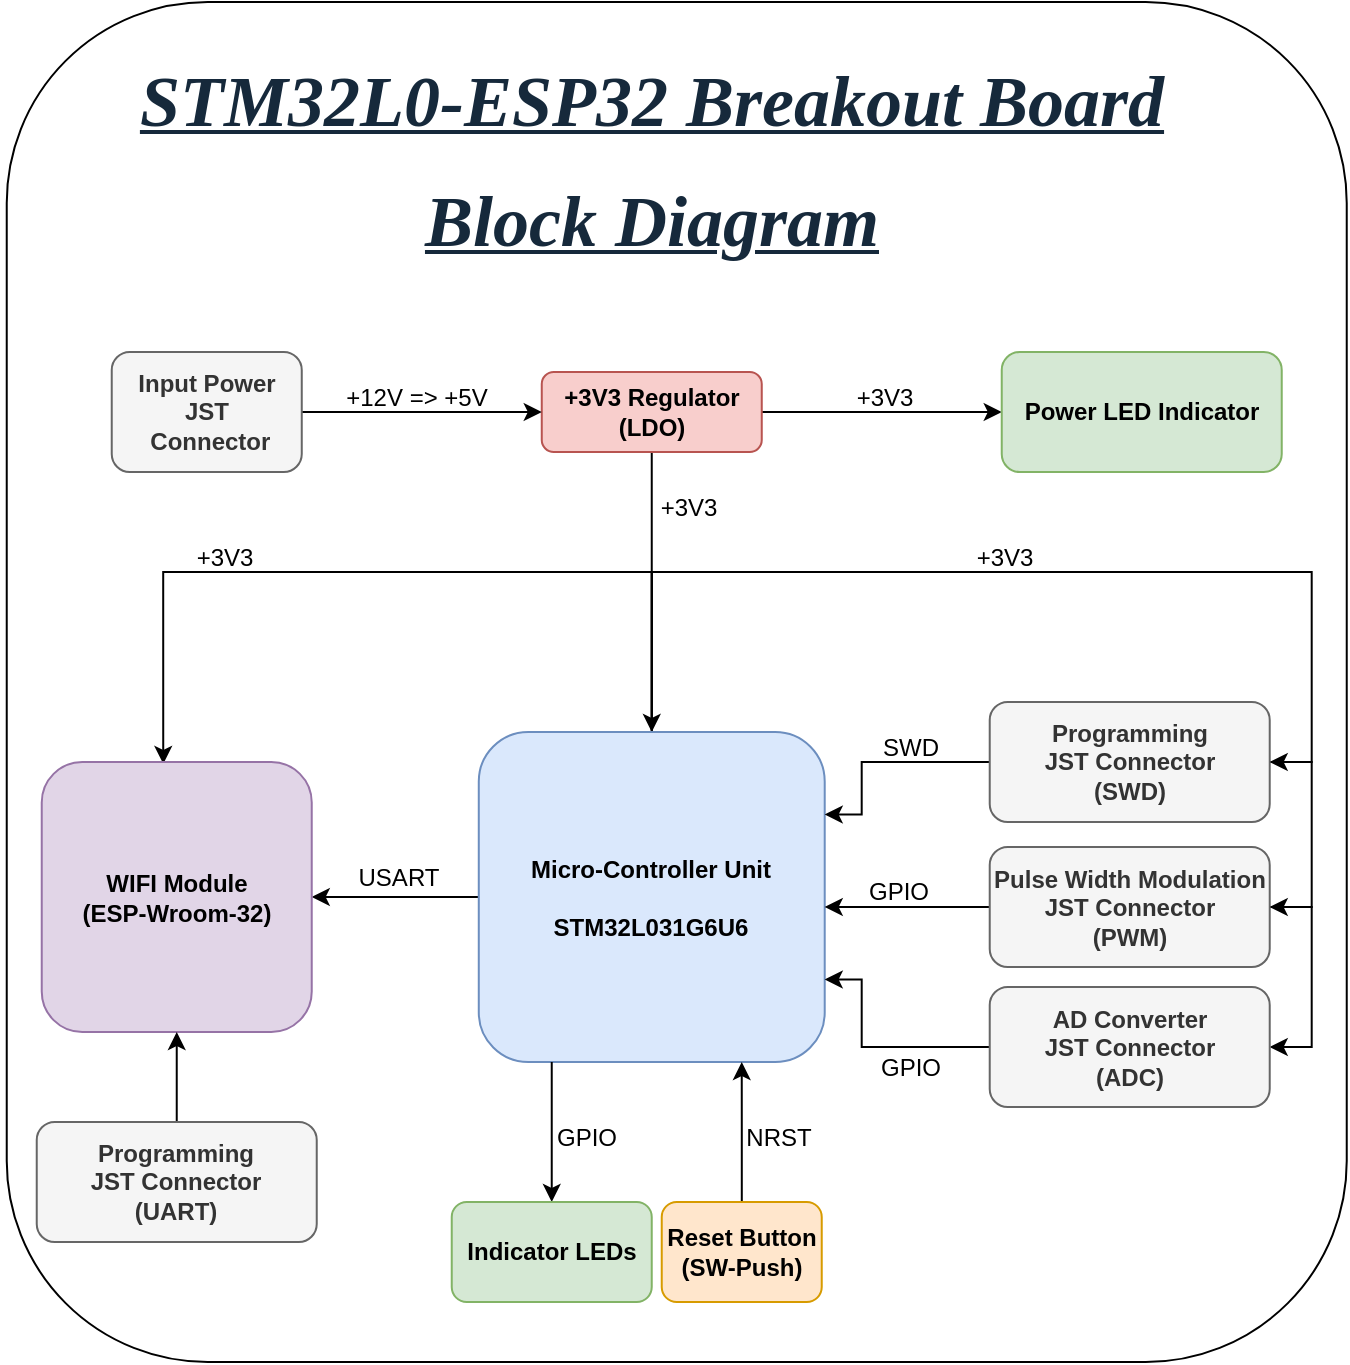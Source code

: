 <mxfile version="20.7.3" type="device"><diagram id="jePrRSGsbTSP0ud69ZDX" name="Page-1"><mxGraphModel dx="1836" dy="1000" grid="1" gridSize="5" guides="1" tooltips="1" connect="1" arrows="1" fold="1" page="1" pageScale="1" pageWidth="850" pageHeight="1100" math="0" shadow="0"><root><mxCell id="0"/><mxCell id="1" parent="0"/><mxCell id="wh9WOuNbaOZB7lx0F8WK-84" value="" style="rounded=1;labelBackgroundColor=none;html=1;whiteSpace=wrap;fontColor=default;strokeColor=default;" parent="1" vertex="1"><mxGeometry x="63.37" y="200" width="670" height="680" as="geometry"/></mxCell><mxCell id="wh9WOuNbaOZB7lx0F8WK-42" style="edgeStyle=orthogonalEdgeStyle;rounded=0;orthogonalLoop=1;jettySize=auto;html=1;entryX=0;entryY=0.5;entryDx=0;entryDy=0;" parent="1" source="wh9WOuNbaOZB7lx0F8WK-1" target="wh9WOuNbaOZB7lx0F8WK-39" edge="1"><mxGeometry relative="1" as="geometry"/></mxCell><mxCell id="7NB68MDFOZjmriNFjhnX-6" style="edgeStyle=orthogonalEdgeStyle;rounded=0;orthogonalLoop=1;jettySize=auto;html=1;entryX=0.5;entryY=0;entryDx=0;entryDy=0;" edge="1" parent="1" source="wh9WOuNbaOZB7lx0F8WK-1" target="wh9WOuNbaOZB7lx0F8WK-5"><mxGeometry relative="1" as="geometry"/></mxCell><mxCell id="wh9WOuNbaOZB7lx0F8WK-1" value="&lt;b&gt;+3V3 Regulator&lt;br&gt;(LDO)&lt;/b&gt;" style="rounded=1;whiteSpace=wrap;html=1;fillColor=#f8cecc;strokeColor=#b85450;" parent="1" vertex="1"><mxGeometry x="330.88" y="385" width="110" height="40" as="geometry"/></mxCell><mxCell id="wh9WOuNbaOZB7lx0F8WK-3" style="edgeStyle=orthogonalEdgeStyle;rounded=0;orthogonalLoop=1;jettySize=auto;html=1;entryX=0;entryY=0.5;entryDx=0;entryDy=0;" parent="1" source="wh9WOuNbaOZB7lx0F8WK-2" target="wh9WOuNbaOZB7lx0F8WK-1" edge="1"><mxGeometry relative="1" as="geometry"/></mxCell><mxCell id="wh9WOuNbaOZB7lx0F8WK-2" value="&lt;b&gt;Input Power JST&lt;br&gt;&amp;nbsp;Connector&lt;/b&gt;" style="rounded=1;whiteSpace=wrap;html=1;fillColor=#f5f5f5;fontColor=#333333;strokeColor=#666666;" parent="1" vertex="1"><mxGeometry x="115.87" y="375" width="95.01" height="60" as="geometry"/></mxCell><mxCell id="7NB68MDFOZjmriNFjhnX-7" style="edgeStyle=orthogonalEdgeStyle;rounded=0;orthogonalLoop=1;jettySize=auto;html=1;entryX=1;entryY=0.5;entryDx=0;entryDy=0;" edge="1" parent="1" source="wh9WOuNbaOZB7lx0F8WK-5" target="wh9WOuNbaOZB7lx0F8WK-31"><mxGeometry relative="1" as="geometry"/></mxCell><mxCell id="7NB68MDFOZjmriNFjhnX-15" style="edgeStyle=orthogonalEdgeStyle;rounded=0;orthogonalLoop=1;jettySize=auto;html=1;entryX=0.45;entryY=0.007;entryDx=0;entryDy=0;entryPerimeter=0;exitX=0.5;exitY=0;exitDx=0;exitDy=0;" edge="1" parent="1" source="wh9WOuNbaOZB7lx0F8WK-5" target="wh9WOuNbaOZB7lx0F8WK-31"><mxGeometry relative="1" as="geometry"><Array as="points"><mxPoint x="385.87" y="485"/><mxPoint x="141.87" y="485"/></Array></mxGeometry></mxCell><mxCell id="7NB68MDFOZjmriNFjhnX-16" style="edgeStyle=orthogonalEdgeStyle;rounded=0;orthogonalLoop=1;jettySize=auto;html=1;exitX=0.5;exitY=0;exitDx=0;exitDy=0;entryX=1;entryY=0.5;entryDx=0;entryDy=0;" edge="1" parent="1" source="wh9WOuNbaOZB7lx0F8WK-5" target="wh9WOuNbaOZB7lx0F8WK-8"><mxGeometry relative="1" as="geometry"><mxPoint x="715.87" y="580" as="targetPoint"/><Array as="points"><mxPoint x="385.87" y="485"/><mxPoint x="715.87" y="485"/><mxPoint x="715.87" y="580"/></Array></mxGeometry></mxCell><mxCell id="wh9WOuNbaOZB7lx0F8WK-5" value="&lt;b&gt;Micro-Controller Unit&lt;br&gt;&lt;br&gt;STM32L031G6U6&lt;/b&gt;" style="rounded=1;whiteSpace=wrap;html=1;fillColor=#dae8fc;strokeColor=#6c8ebf;" parent="1" vertex="1"><mxGeometry x="299.39" y="565" width="172.97" height="165" as="geometry"/></mxCell><mxCell id="7NB68MDFOZjmriNFjhnX-10" style="edgeStyle=orthogonalEdgeStyle;rounded=0;orthogonalLoop=1;jettySize=auto;html=1;entryX=1;entryY=0.5;entryDx=0;entryDy=0;exitX=1;exitY=0.5;exitDx=0;exitDy=0;" edge="1" parent="1" source="wh9WOuNbaOZB7lx0F8WK-8" target="wh9WOuNbaOZB7lx0F8WK-11"><mxGeometry relative="1" as="geometry"><Array as="points"><mxPoint x="715.87" y="580"/><mxPoint x="715.87" y="653"/></Array></mxGeometry></mxCell><mxCell id="7NB68MDFOZjmriNFjhnX-14" style="edgeStyle=orthogonalEdgeStyle;rounded=0;orthogonalLoop=1;jettySize=auto;html=1;entryX=1;entryY=0.25;entryDx=0;entryDy=0;" edge="1" parent="1" source="wh9WOuNbaOZB7lx0F8WK-8" target="wh9WOuNbaOZB7lx0F8WK-5"><mxGeometry x="-0.15" y="-18" relative="1" as="geometry"><Array as="points"><mxPoint x="490.87" y="580"/><mxPoint x="490.87" y="606"/></Array><mxPoint as="offset"/></mxGeometry></mxCell><mxCell id="wh9WOuNbaOZB7lx0F8WK-8" value="&lt;b&gt;Programming&lt;br&gt;JST Connector&lt;br&gt;(SWD)&lt;/b&gt;" style="rounded=1;whiteSpace=wrap;html=1;fillColor=#f5f5f5;fontColor=#333333;strokeColor=#666666;" parent="1" vertex="1"><mxGeometry x="554.86" y="550" width="140" height="60" as="geometry"/></mxCell><mxCell id="wh9WOuNbaOZB7lx0F8WK-49" style="edgeStyle=orthogonalEdgeStyle;rounded=0;orthogonalLoop=1;jettySize=auto;html=1;entryX=1;entryY=0.5;entryDx=0;entryDy=0;exitX=1;exitY=0.5;exitDx=0;exitDy=0;" parent="1" source="wh9WOuNbaOZB7lx0F8WK-11" target="wh9WOuNbaOZB7lx0F8WK-12" edge="1"><mxGeometry relative="1" as="geometry"><Array as="points"><mxPoint x="715.87" y="653"/><mxPoint x="715.87" y="723"/></Array></mxGeometry></mxCell><mxCell id="7NB68MDFOZjmriNFjhnX-12" style="edgeStyle=orthogonalEdgeStyle;rounded=0;orthogonalLoop=1;jettySize=auto;html=1;entryX=0;entryY=1;entryDx=0;entryDy=0;" edge="1" parent="1" source="wh9WOuNbaOZB7lx0F8WK-11" target="wh9WOuNbaOZB7lx0F8WK-77"><mxGeometry relative="1" as="geometry"><Array as="points"><mxPoint x="534.87" y="653"/><mxPoint x="472.87" y="653"/></Array></mxGeometry></mxCell><mxCell id="wh9WOuNbaOZB7lx0F8WK-11" value="&lt;b&gt;Pulse Width Modulation&lt;br&gt;JST Connector&lt;br&gt;(PWM)&lt;/b&gt;" style="rounded=1;whiteSpace=wrap;html=1;fillColor=#f5f5f5;fontColor=#333333;strokeColor=#666666;" parent="1" vertex="1"><mxGeometry x="554.86" y="622.5" width="140" height="60" as="geometry"/></mxCell><mxCell id="7NB68MDFOZjmriNFjhnX-13" style="edgeStyle=orthogonalEdgeStyle;rounded=0;orthogonalLoop=1;jettySize=auto;html=1;entryX=1;entryY=0.75;entryDx=0;entryDy=0;" edge="1" parent="1" source="wh9WOuNbaOZB7lx0F8WK-12" target="wh9WOuNbaOZB7lx0F8WK-5"><mxGeometry x="-0.075" y="18" relative="1" as="geometry"><Array as="points"><mxPoint x="490.87" y="723"/><mxPoint x="490.87" y="689"/></Array><mxPoint as="offset"/></mxGeometry></mxCell><mxCell id="wh9WOuNbaOZB7lx0F8WK-12" value="&lt;b&gt;AD Converter&lt;br&gt;JST Connector&lt;br&gt;(ADC)&lt;/b&gt;" style="rounded=1;whiteSpace=wrap;html=1;fillColor=#f5f5f5;fontColor=#333333;strokeColor=#666666;" parent="1" vertex="1"><mxGeometry x="554.86" y="692.5" width="140" height="60" as="geometry"/></mxCell><mxCell id="wh9WOuNbaOZB7lx0F8WK-31" value="&lt;b&gt;WIFI Module&lt;br&gt;(ESP-Wroom-32)&lt;/b&gt;" style="rounded=1;whiteSpace=wrap;html=1;fillColor=#e1d5e7;strokeColor=#9673a6;" parent="1" vertex="1"><mxGeometry x="80.87" y="580" width="135" height="135" as="geometry"/></mxCell><mxCell id="wh9WOuNbaOZB7lx0F8WK-58" style="edgeStyle=orthogonalEdgeStyle;rounded=0;orthogonalLoop=1;jettySize=auto;html=1;entryX=0.5;entryY=0;entryDx=0;entryDy=0;" parent="1" target="wh9WOuNbaOZB7lx0F8WK-35" edge="1"><mxGeometry relative="1" as="geometry"><Array as="points"><mxPoint x="335.87" y="730"/></Array><mxPoint x="335.87" y="730" as="sourcePoint"/></mxGeometry></mxCell><mxCell id="wh9WOuNbaOZB7lx0F8WK-35" value="&lt;b&gt;Indicator LEDs&lt;/b&gt;" style="rounded=1;whiteSpace=wrap;html=1;fillColor=#d5e8d4;strokeColor=#82b366;" parent="1" vertex="1"><mxGeometry x="285.87" y="800" width="100" height="50" as="geometry"/></mxCell><mxCell id="wh9WOuNbaOZB7lx0F8WK-39" value="&lt;b&gt;Power LED Indicator&lt;/b&gt;" style="rounded=1;whiteSpace=wrap;html=1;fillColor=#d5e8d4;strokeColor=#82b366;" parent="1" vertex="1"><mxGeometry x="560.87" y="375" width="140" height="60" as="geometry"/></mxCell><mxCell id="wh9WOuNbaOZB7lx0F8WK-55" style="edgeStyle=orthogonalEdgeStyle;rounded=0;orthogonalLoop=1;jettySize=auto;html=1;" parent="1" source="wh9WOuNbaOZB7lx0F8WK-54" edge="1"><mxGeometry relative="1" as="geometry"><mxPoint x="430.87" y="730" as="targetPoint"/></mxGeometry></mxCell><mxCell id="wh9WOuNbaOZB7lx0F8WK-54" value="&lt;b&gt;Reset Button&lt;br&gt;(SW-Push)&lt;br&gt;&lt;/b&gt;" style="rounded=1;whiteSpace=wrap;html=1;fillColor=#ffe6cc;strokeColor=#d79b00;" parent="1" vertex="1"><mxGeometry x="390.87" y="800" width="80" height="50" as="geometry"/></mxCell><mxCell id="wh9WOuNbaOZB7lx0F8WK-64" value="+12V =&amp;gt; +5V" style="text;html=1;strokeColor=none;fillColor=none;align=center;verticalAlign=middle;whiteSpace=wrap;rounded=0;labelBackgroundColor=none;" parent="1" vertex="1"><mxGeometry x="230.87" y="390" width="75" height="15" as="geometry"/></mxCell><mxCell id="wh9WOuNbaOZB7lx0F8WK-68" value="+3V3" style="text;html=1;strokeColor=none;fillColor=none;align=center;verticalAlign=middle;whiteSpace=wrap;rounded=0;labelBackgroundColor=none;" parent="1" vertex="1"><mxGeometry x="470.87" y="390" width="62.96" height="15" as="geometry"/></mxCell><mxCell id="wh9WOuNbaOZB7lx0F8WK-69" value="+3V3" style="text;html=1;strokeColor=none;fillColor=none;align=center;verticalAlign=middle;whiteSpace=wrap;rounded=0;labelBackgroundColor=none;" parent="1" vertex="1"><mxGeometry x="372.91" y="445" width="62.96" height="15" as="geometry"/></mxCell><mxCell id="wh9WOuNbaOZB7lx0F8WK-70" value="+3V3" style="text;html=1;strokeColor=none;fillColor=none;align=center;verticalAlign=middle;whiteSpace=wrap;rounded=0;labelBackgroundColor=none;" parent="1" vertex="1"><mxGeometry x="530.87" y="470" width="62.96" height="15" as="geometry"/></mxCell><mxCell id="wh9WOuNbaOZB7lx0F8WK-71" value="+3V3" style="text;html=1;strokeColor=none;fillColor=none;align=center;verticalAlign=middle;whiteSpace=wrap;rounded=0;labelBackgroundColor=none;" parent="1" vertex="1"><mxGeometry x="140.87" y="470" width="62.96" height="15" as="geometry"/></mxCell><mxCell id="wh9WOuNbaOZB7lx0F8WK-73" value="SWD" style="text;html=1;strokeColor=none;fillColor=none;align=center;verticalAlign=middle;whiteSpace=wrap;rounded=0;labelBackgroundColor=none;" parent="1" vertex="1"><mxGeometry x="483.63" y="565" width="62.96" height="15" as="geometry"/></mxCell><mxCell id="wh9WOuNbaOZB7lx0F8WK-77" value="GPIO" style="text;html=1;strokeColor=none;fillColor=none;align=center;verticalAlign=middle;whiteSpace=wrap;rounded=0;labelBackgroundColor=none;" parent="1" vertex="1"><mxGeometry x="472.36" y="637.5" width="75" height="15" as="geometry"/></mxCell><mxCell id="wh9WOuNbaOZB7lx0F8WK-79" value="GPIO" style="text;html=1;strokeColor=none;fillColor=none;align=center;verticalAlign=middle;whiteSpace=wrap;rounded=0;labelBackgroundColor=none;" parent="1" vertex="1"><mxGeometry x="477.61" y="725" width="75" height="15" as="geometry"/></mxCell><mxCell id="wh9WOuNbaOZB7lx0F8WK-82" value="NRST" style="text;html=1;strokeColor=none;fillColor=none;align=center;verticalAlign=middle;whiteSpace=wrap;rounded=0;labelBackgroundColor=none;" parent="1" vertex="1"><mxGeometry x="431.89" y="760" width="35" height="15" as="geometry"/></mxCell><mxCell id="wh9WOuNbaOZB7lx0F8WK-83" value="GPIO" style="text;html=1;strokeColor=none;fillColor=none;align=center;verticalAlign=middle;whiteSpace=wrap;rounded=0;labelBackgroundColor=none;" parent="1" vertex="1"><mxGeometry x="335.87" y="760" width="35" height="15" as="geometry"/></mxCell><mxCell id="wh9WOuNbaOZB7lx0F8WK-85" value="&lt;h1&gt;&lt;b&gt;&lt;i&gt;&lt;u&gt;&lt;font style=&quot;font-size: 36px;&quot;&gt;STM32L0-ESP32 Breakout Board&lt;/font&gt;&lt;/u&gt;&lt;/i&gt;&lt;/b&gt;&lt;/h1&gt;&lt;h1&gt;&lt;b&gt;&lt;i&gt;&lt;u&gt;&lt;font style=&quot;font-size: 36px;&quot;&gt;Block Diagram&lt;/font&gt;&lt;/u&gt;&lt;/i&gt;&lt;/b&gt;&lt;/h1&gt;" style="text;html=1;strokeColor=none;fillColor=none;align=center;verticalAlign=middle;whiteSpace=wrap;rounded=0;labelBackgroundColor=none;fontFamily=Comic Sans MS;fontColor=#16293B;" parent="1" vertex="1"><mxGeometry x="60" y="265" width="651.74" height="30" as="geometry"/></mxCell><mxCell id="7NB68MDFOZjmriNFjhnX-9" style="edgeStyle=orthogonalEdgeStyle;rounded=0;orthogonalLoop=1;jettySize=auto;html=1;entryX=0.5;entryY=1;entryDx=0;entryDy=0;" edge="1" parent="1" source="7NB68MDFOZjmriNFjhnX-2" target="wh9WOuNbaOZB7lx0F8WK-31"><mxGeometry relative="1" as="geometry"/></mxCell><mxCell id="7NB68MDFOZjmriNFjhnX-2" value="&lt;b&gt;Programming&lt;br&gt;JST Connector&lt;br&gt;(UART)&lt;/b&gt;" style="rounded=1;whiteSpace=wrap;html=1;fillColor=#f5f5f5;fontColor=#333333;strokeColor=#666666;" vertex="1" parent="1"><mxGeometry x="78.37" y="760" width="140" height="60" as="geometry"/></mxCell><mxCell id="7NB68MDFOZjmriNFjhnX-8" value="USART" style="text;html=1;strokeColor=none;fillColor=none;align=center;verticalAlign=middle;whiteSpace=wrap;rounded=0;labelBackgroundColor=none;" vertex="1" parent="1"><mxGeometry x="227.91" y="630" width="62.96" height="15" as="geometry"/></mxCell></root></mxGraphModel></diagram></mxfile>